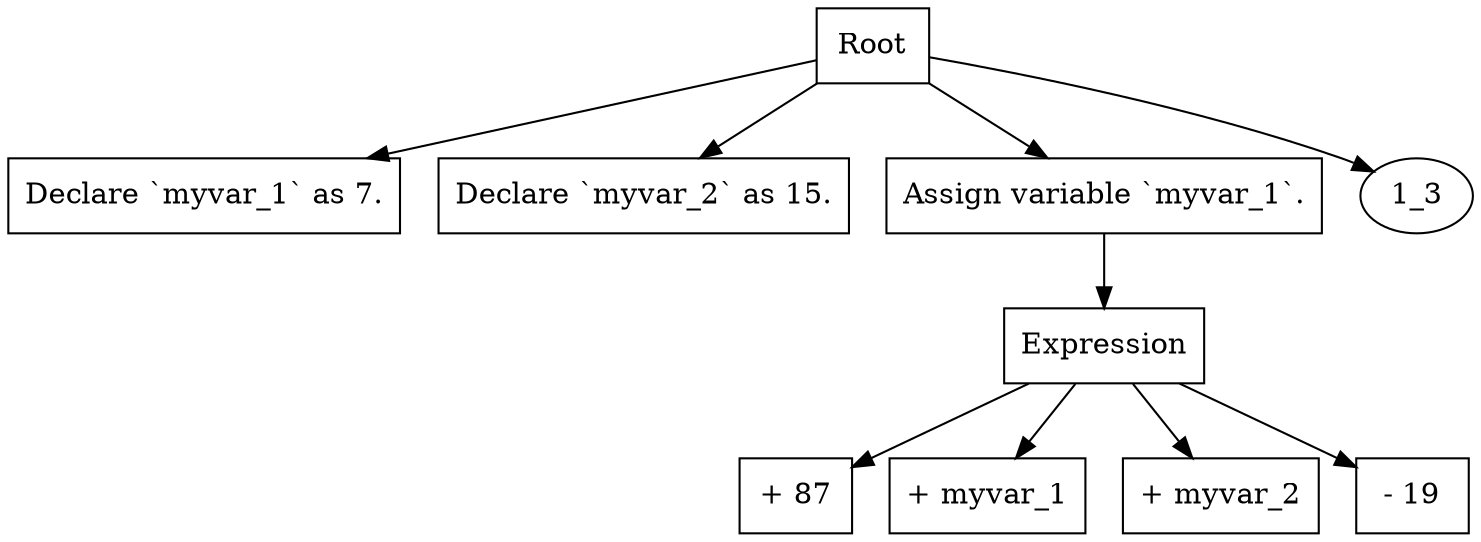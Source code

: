 digraph ast {
    "0_0" [label="Root", shape=box];
    "1_0" [label="Declare `myvar_1` as 7.", shape=box];
    "0_0" -> "1_0";
    "1_1" [label="Declare `myvar_2` as 15.", shape=box];
    "0_0" -> "1_1";
    "1_2" [label="Assign variable `myvar_1`.", shape=box];
    "2_0" [label="Expression", shape=box];
    "3_0" [label="+ 87", shape=box];
    "2_0" -> "3_0";
    "3_1" [label="+ myvar_1", shape=box];
    "2_0" -> "3_1";
    "3_2" [label="+ myvar_2", shape=box];
    "2_0" -> "3_2";
    "3_3" [label="- 19", shape=box];
    "2_0" -> "3_3";
    "1_2" -> "2_0";
    "0_0" -> "1_2";
    "0_0" -> "1_3";
}
